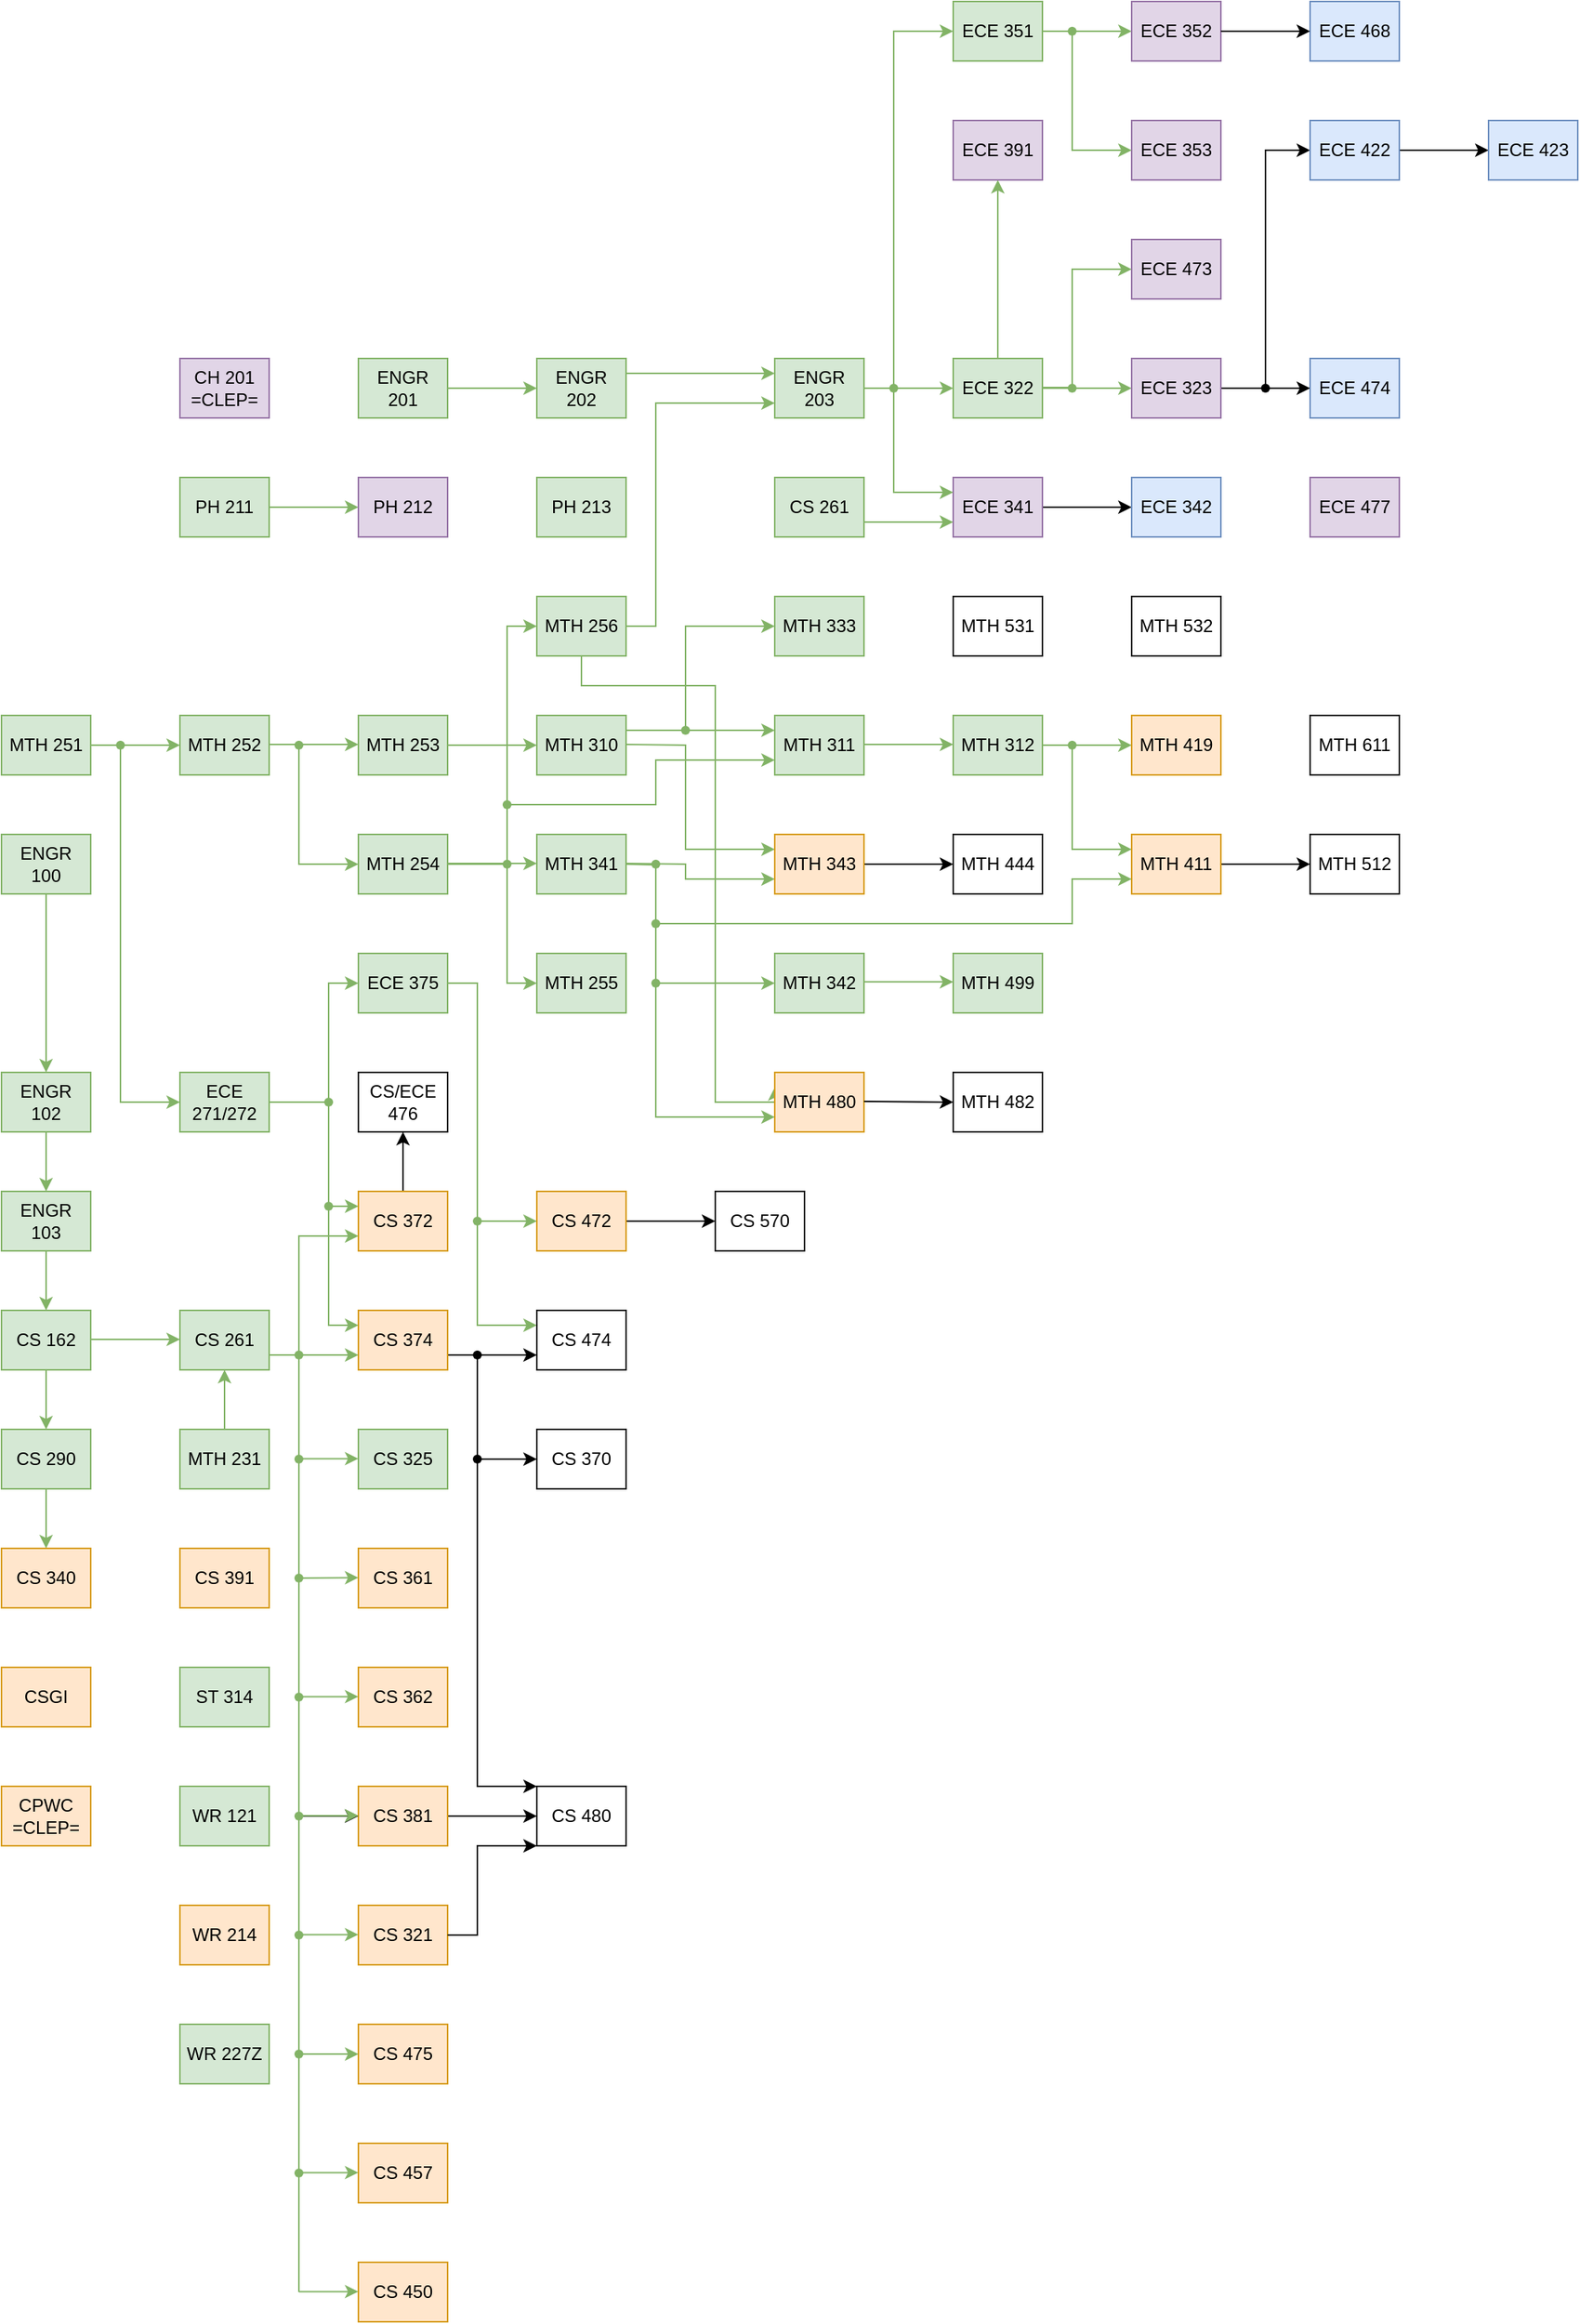 <mxfile version="26.0.14">
  <diagram name="Page-1" id="l0oU_ryDuvMcpJFFtoJs">
    <mxGraphModel dx="1502" dy="1632" grid="1" gridSize="10" guides="1" tooltips="1" connect="1" arrows="1" fold="1" page="1" pageScale="1" pageWidth="850" pageHeight="1100" math="0" shadow="0">
      <root>
        <mxCell id="0" />
        <mxCell id="1" parent="0" />
        <mxCell id="pHll5_dqEuGhhgP8Clkl-1" value="" style="edgeStyle=orthogonalEdgeStyle;rounded=0;orthogonalLoop=1;jettySize=auto;html=1;fillColor=#d5e8d4;strokeColor=#82b366;" parent="1" source="pHll5_dqEuGhhgP8Clkl-2" target="pHll5_dqEuGhhgP8Clkl-41" edge="1">
          <mxGeometry relative="1" as="geometry" />
        </mxCell>
        <mxCell id="pHll5_dqEuGhhgP8Clkl-2" value="CS 162" style="rounded=0;whiteSpace=wrap;html=1;fillColor=#d5e8d4;strokeColor=#82b366;" parent="1" vertex="1">
          <mxGeometry x="120" y="560" width="60" height="40" as="geometry" />
        </mxCell>
        <mxCell id="pHll5_dqEuGhhgP8Clkl-3" value="" style="edgeStyle=orthogonalEdgeStyle;rounded=0;orthogonalLoop=1;jettySize=auto;html=1;entryX=0;entryY=0.5;entryDx=0;entryDy=0;fillColor=#d5e8d4;strokeColor=#82b366;" parent="1" source="pHll5_dqEuGhhgP8Clkl-4" target="pHll5_dqEuGhhgP8Clkl-45" edge="1">
          <mxGeometry relative="1" as="geometry">
            <Array as="points">
              <mxPoint x="340" y="420" />
              <mxPoint x="340" y="340" />
            </Array>
          </mxGeometry>
        </mxCell>
        <mxCell id="pHll5_dqEuGhhgP8Clkl-4" value="ECE 271/272" style="rounded=0;whiteSpace=wrap;html=1;fillColor=#d5e8d4;strokeColor=#82b366;" parent="1" vertex="1">
          <mxGeometry x="240" y="400" width="60" height="40" as="geometry" />
        </mxCell>
        <mxCell id="pHll5_dqEuGhhgP8Clkl-5" value="MTH 253" style="rounded=0;whiteSpace=wrap;html=1;fillColor=#d5e8d4;strokeColor=#82b366;" parent="1" vertex="1">
          <mxGeometry x="360" y="160" width="60" height="40" as="geometry" />
        </mxCell>
        <mxCell id="pHll5_dqEuGhhgP8Clkl-6" value="MTH 252" style="rounded=0;whiteSpace=wrap;html=1;fillColor=#d5e8d4;strokeColor=#82b366;" parent="1" vertex="1">
          <mxGeometry x="240" y="160" width="60" height="40" as="geometry" />
        </mxCell>
        <mxCell id="pHll5_dqEuGhhgP8Clkl-7" value="MTH 251" style="rounded=0;whiteSpace=wrap;html=1;fillColor=#d5e8d4;strokeColor=#82b366;" parent="1" vertex="1">
          <mxGeometry x="120" y="160" width="60" height="40" as="geometry" />
        </mxCell>
        <mxCell id="pHll5_dqEuGhhgP8Clkl-8" value="MTH 254" style="rounded=0;whiteSpace=wrap;html=1;fillColor=#d5e8d4;strokeColor=#82b366;" parent="1" vertex="1">
          <mxGeometry x="360" y="240" width="60" height="40" as="geometry" />
        </mxCell>
        <mxCell id="pHll5_dqEuGhhgP8Clkl-9" value="MTH 255" style="rounded=0;whiteSpace=wrap;html=1;fillColor=#d5e8d4;strokeColor=#82b366;" parent="1" vertex="1">
          <mxGeometry x="480" y="320" width="60" height="40" as="geometry" />
        </mxCell>
        <mxCell id="pHll5_dqEuGhhgP8Clkl-10" value="" style="edgeStyle=orthogonalEdgeStyle;rounded=0;orthogonalLoop=1;jettySize=auto;html=1;fillColor=#d5e8d4;strokeColor=#82b366;" parent="1" source="pHll5_dqEuGhhgP8Clkl-11" target="pHll5_dqEuGhhgP8Clkl-95" edge="1">
          <mxGeometry relative="1" as="geometry" />
        </mxCell>
        <mxCell id="pHll5_dqEuGhhgP8Clkl-11" value="&lt;div&gt;PH 211&lt;/div&gt;" style="rounded=0;whiteSpace=wrap;html=1;fillColor=#d5e8d4;strokeColor=#82b366;" parent="1" vertex="1">
          <mxGeometry x="240" width="60" height="40" as="geometry" />
        </mxCell>
        <mxCell id="pHll5_dqEuGhhgP8Clkl-12" value="&lt;div&gt;MTH 311&lt;/div&gt;" style="rounded=0;whiteSpace=wrap;html=1;fillColor=#d5e8d4;strokeColor=#82b366;" parent="1" vertex="1">
          <mxGeometry x="640" y="160" width="60" height="40" as="geometry" />
        </mxCell>
        <mxCell id="pHll5_dqEuGhhgP8Clkl-13" value="MTH 310" style="rounded=0;whiteSpace=wrap;html=1;fillColor=#d5e8d4;strokeColor=#82b366;" parent="1" vertex="1">
          <mxGeometry x="480" y="160" width="60" height="40" as="geometry" />
        </mxCell>
        <mxCell id="pHll5_dqEuGhhgP8Clkl-14" value="" style="edgeStyle=orthogonalEdgeStyle;rounded=0;orthogonalLoop=1;jettySize=auto;html=1;strokeColor=#82B366;exitX=1;exitY=0.5;exitDx=0;exitDy=0;" parent="1" source="pHll5_dqEuGhhgP8Clkl-16" target="pHll5_dqEuGhhgP8Clkl-74" edge="1">
          <mxGeometry relative="1" as="geometry">
            <Array as="points">
              <mxPoint x="840" y="180" />
              <mxPoint x="840" y="250" />
            </Array>
          </mxGeometry>
        </mxCell>
        <mxCell id="3y0I9gLtBBAWx4bMKy_n-2" style="edgeStyle=orthogonalEdgeStyle;rounded=0;orthogonalLoop=1;jettySize=auto;html=1;entryX=0;entryY=0.5;entryDx=0;entryDy=0;fillColor=#d5e8d4;strokeColor=#82b366;" parent="1" source="3y0I9gLtBBAWx4bMKy_n-3" target="3y0I9gLtBBAWx4bMKy_n-1" edge="1">
          <mxGeometry relative="1" as="geometry">
            <mxPoint x="820" y="180" as="sourcePoint" />
          </mxGeometry>
        </mxCell>
        <mxCell id="pHll5_dqEuGhhgP8Clkl-16" value="&lt;div&gt;MTH 312&lt;/div&gt;" style="rounded=0;whiteSpace=wrap;html=1;fillColor=#D5E8D4;strokeColor=#82B366;" parent="1" vertex="1">
          <mxGeometry x="760" y="160" width="60" height="40" as="geometry" />
        </mxCell>
        <mxCell id="pHll5_dqEuGhhgP8Clkl-17" value="" style="endArrow=classic;html=1;rounded=0;exitX=1;exitY=0.5;exitDx=0;exitDy=0;entryX=0;entryY=0.5;entryDx=0;entryDy=0;fillColor=#d5e8d4;strokeColor=#82b366;" parent="1" source="pHll5_dqEuGhhgP8Clkl-7" target="pHll5_dqEuGhhgP8Clkl-6" edge="1">
          <mxGeometry width="50" height="50" relative="1" as="geometry">
            <mxPoint x="430" y="280" as="sourcePoint" />
            <mxPoint x="480" y="230" as="targetPoint" />
          </mxGeometry>
        </mxCell>
        <mxCell id="pHll5_dqEuGhhgP8Clkl-18" value="" style="endArrow=classic;html=1;rounded=0;exitX=1;exitY=0.5;exitDx=0;exitDy=0;entryX=0;entryY=0.5;entryDx=0;entryDy=0;fillColor=#d5e8d4;strokeColor=#82b366;" parent="1" edge="1">
          <mxGeometry width="50" height="50" relative="1" as="geometry">
            <mxPoint x="300" y="179.55" as="sourcePoint" />
            <mxPoint x="360" y="179.55" as="targetPoint" />
          </mxGeometry>
        </mxCell>
        <mxCell id="pHll5_dqEuGhhgP8Clkl-19" value="" style="endArrow=classic;html=1;rounded=0;entryX=0;entryY=0.5;entryDx=0;entryDy=0;fillColor=#d5e8d4;strokeColor=#82b366;" parent="1" source="pHll5_dqEuGhhgP8Clkl-133" target="pHll5_dqEuGhhgP8Clkl-8" edge="1">
          <mxGeometry width="50" height="50" relative="1" as="geometry">
            <mxPoint x="320" y="180" as="sourcePoint" />
            <mxPoint x="260" y="200" as="targetPoint" />
            <Array as="points">
              <mxPoint x="320" y="260" />
            </Array>
          </mxGeometry>
        </mxCell>
        <mxCell id="pHll5_dqEuGhhgP8Clkl-20" value="" style="endArrow=classic;html=1;rounded=0;exitX=1;exitY=0.5;exitDx=0;exitDy=0;entryX=0;entryY=0.5;entryDx=0;entryDy=0;fillColor=#d5e8d4;strokeColor=#82b366;" parent="1" target="pHll5_dqEuGhhgP8Clkl-9" edge="1">
          <mxGeometry width="50" height="50" relative="1" as="geometry">
            <mxPoint x="420" y="259.55" as="sourcePoint" />
            <mxPoint x="480" y="259.55" as="targetPoint" />
            <Array as="points">
              <mxPoint x="460" y="260" />
              <mxPoint x="460" y="340" />
            </Array>
          </mxGeometry>
        </mxCell>
        <mxCell id="pHll5_dqEuGhhgP8Clkl-21" value="" style="endArrow=classic;html=1;rounded=0;exitX=1;exitY=0.5;exitDx=0;exitDy=0;entryX=0;entryY=0.5;entryDx=0;entryDy=0;fillColor=#d5e8d4;strokeColor=#82b366;" parent="1" source="pHll5_dqEuGhhgP8Clkl-5" target="pHll5_dqEuGhhgP8Clkl-13" edge="1">
          <mxGeometry width="50" height="50" relative="1" as="geometry">
            <mxPoint x="390" y="159.09" as="sourcePoint" />
            <mxPoint x="450" y="159.09" as="targetPoint" />
          </mxGeometry>
        </mxCell>
        <mxCell id="pHll5_dqEuGhhgP8Clkl-22" value="" style="endArrow=classic;html=1;rounded=0;exitDx=0;exitDy=0;entryX=0;entryY=0.25;entryDx=0;entryDy=0;fillColor=#d5e8d4;strokeColor=#82b366;" parent="1" source="pHll5_dqEuGhhgP8Clkl-139" target="pHll5_dqEuGhhgP8Clkl-12" edge="1">
          <mxGeometry width="50" height="50" relative="1" as="geometry">
            <mxPoint x="540" y="169.55" as="sourcePoint" />
            <mxPoint x="600" y="169.55" as="targetPoint" />
          </mxGeometry>
        </mxCell>
        <mxCell id="pHll5_dqEuGhhgP8Clkl-23" value="" style="endArrow=classic;html=1;rounded=0;exitX=1;exitY=0.5;exitDx=0;exitDy=0;entryX=0;entryY=0.75;entryDx=0;entryDy=0;fillColor=#d5e8d4;strokeColor=#82b366;" parent="1" source="pHll5_dqEuGhhgP8Clkl-8" target="pHll5_dqEuGhhgP8Clkl-12" edge="1">
          <mxGeometry width="50" height="50" relative="1" as="geometry">
            <mxPoint x="430" y="259.09" as="sourcePoint" />
            <mxPoint x="490" y="259.09" as="targetPoint" />
            <Array as="points">
              <mxPoint x="460" y="260" />
              <mxPoint x="460" y="220" />
              <mxPoint x="560" y="220" />
              <mxPoint x="560" y="190" />
            </Array>
          </mxGeometry>
        </mxCell>
        <mxCell id="pHll5_dqEuGhhgP8Clkl-24" value="" style="endArrow=classic;html=1;rounded=0;exitX=1;exitY=0.5;exitDx=0;exitDy=0;entryX=0;entryY=0.5;entryDx=0;entryDy=0;fillColor=#d5e8d4;strokeColor=#82b366;" parent="1" edge="1">
          <mxGeometry width="50" height="50" relative="1" as="geometry">
            <mxPoint x="700" y="179.55" as="sourcePoint" />
            <mxPoint x="760" y="179.55" as="targetPoint" />
          </mxGeometry>
        </mxCell>
        <mxCell id="pHll5_dqEuGhhgP8Clkl-25" value="MTH 341" style="rounded=0;whiteSpace=wrap;html=1;fillColor=#d5e8d4;strokeColor=#82b366;" parent="1" vertex="1">
          <mxGeometry x="480" y="240" width="60" height="40" as="geometry" />
        </mxCell>
        <mxCell id="pHll5_dqEuGhhgP8Clkl-26" value="MTH 342" style="rounded=0;whiteSpace=wrap;html=1;fillColor=#d5e8d4;strokeColor=#82b366;" parent="1" vertex="1">
          <mxGeometry x="640" y="320" width="60" height="40" as="geometry" />
        </mxCell>
        <mxCell id="pHll5_dqEuGhhgP8Clkl-28" value="" style="endArrow=classic;html=1;rounded=0;exitX=1;exitY=0.5;exitDx=0;exitDy=0;entryX=0;entryY=0.5;entryDx=0;entryDy=0;fillColor=#d5e8d4;strokeColor=#82b366;" parent="1" edge="1">
          <mxGeometry width="50" height="50" relative="1" as="geometry">
            <mxPoint x="420" y="259.55" as="sourcePoint" />
            <mxPoint x="480" y="259.55" as="targetPoint" />
          </mxGeometry>
        </mxCell>
        <mxCell id="pHll5_dqEuGhhgP8Clkl-29" value="" style="endArrow=classic;html=1;rounded=0;exitX=1;exitY=0.5;exitDx=0;exitDy=0;entryX=0;entryY=0.75;entryDx=0;entryDy=0;fillColor=#d5e8d4;strokeColor=#82b366;" parent="1" edge="1">
          <mxGeometry width="50" height="50" relative="1" as="geometry">
            <mxPoint x="540" y="259.55" as="sourcePoint" />
            <mxPoint x="640.0" y="270" as="targetPoint" />
            <Array as="points">
              <mxPoint x="580" y="260" />
              <mxPoint x="580" y="270" />
            </Array>
          </mxGeometry>
        </mxCell>
        <mxCell id="pHll5_dqEuGhhgP8Clkl-30" value="" style="endArrow=classic;html=1;rounded=0;exitDx=0;exitDy=0;entryX=0;entryY=0.5;entryDx=0;entryDy=0;fillColor=#d5e8d4;strokeColor=#82b366;" parent="1" source="pHll5_dqEuGhhgP8Clkl-138" target="pHll5_dqEuGhhgP8Clkl-26" edge="1">
          <mxGeometry width="50" height="50" relative="1" as="geometry">
            <mxPoint x="540" y="259.55" as="sourcePoint" />
            <mxPoint x="600" y="259.55" as="targetPoint" />
            <Array as="points">
              <mxPoint x="560" y="260" />
              <mxPoint x="560" y="340" />
            </Array>
          </mxGeometry>
        </mxCell>
        <mxCell id="pHll5_dqEuGhhgP8Clkl-31" value="" style="endArrow=classic;html=1;rounded=0;exitX=1;exitY=0.5;exitDx=0;exitDy=0;entryX=0;entryY=0.25;entryDx=0;entryDy=0;fillColor=#d5e8d4;strokeColor=#82b366;" parent="1" edge="1">
          <mxGeometry width="50" height="50" relative="1" as="geometry">
            <mxPoint x="540" y="179.55" as="sourcePoint" />
            <mxPoint x="640.0" y="250" as="targetPoint" />
            <Array as="points">
              <mxPoint x="580" y="180" />
              <mxPoint x="580" y="250" />
            </Array>
          </mxGeometry>
        </mxCell>
        <mxCell id="pHll5_dqEuGhhgP8Clkl-32" value="" style="endArrow=classic;html=1;rounded=0;exitX=1;exitY=0.25;exitDx=0;exitDy=0;entryX=0;entryY=0.5;entryDx=0;entryDy=0;fillColor=#d5e8d4;strokeColor=#82b366;" parent="1" source="pHll5_dqEuGhhgP8Clkl-13" target="pHll5_dqEuGhhgP8Clkl-33" edge="1">
          <mxGeometry width="50" height="50" relative="1" as="geometry">
            <mxPoint x="540" y="99.55" as="sourcePoint" />
            <mxPoint x="600" y="99.55" as="targetPoint" />
            <Array as="points">
              <mxPoint x="580" y="170" />
              <mxPoint x="580" y="100" />
            </Array>
          </mxGeometry>
        </mxCell>
        <mxCell id="pHll5_dqEuGhhgP8Clkl-33" value="MTH 333" style="rounded=0;whiteSpace=wrap;html=1;fillColor=#d5e8d4;strokeColor=#82b366;" parent="1" vertex="1">
          <mxGeometry x="640" y="80" width="60" height="40" as="geometry" />
        </mxCell>
        <mxCell id="pHll5_dqEuGhhgP8Clkl-34" value="ENGR 100" style="rounded=0;whiteSpace=wrap;html=1;fillColor=#d5e8d4;strokeColor=#82b366;" parent="1" vertex="1">
          <mxGeometry x="120" y="240" width="60" height="40" as="geometry" />
        </mxCell>
        <mxCell id="pHll5_dqEuGhhgP8Clkl-35" value="ENGR 102" style="rounded=0;whiteSpace=wrap;html=1;fillColor=#d5e8d4;strokeColor=#82b366;" parent="1" vertex="1">
          <mxGeometry x="120" y="400" width="60" height="40" as="geometry" />
        </mxCell>
        <mxCell id="pHll5_dqEuGhhgP8Clkl-36" value="ENGR 103" style="rounded=0;whiteSpace=wrap;html=1;fillColor=#D5E8D4;strokeColor=#82B366;" parent="1" vertex="1">
          <mxGeometry x="120" y="480" width="60" height="40" as="geometry" />
        </mxCell>
        <mxCell id="pHll5_dqEuGhhgP8Clkl-37" value="" style="endArrow=classic;html=1;rounded=0;exitX=0.5;exitY=1;exitDx=0;exitDy=0;entryX=0.5;entryY=0;entryDx=0;entryDy=0;fillColor=#d5e8d4;strokeColor=#82b366;" parent="1" source="pHll5_dqEuGhhgP8Clkl-34" target="pHll5_dqEuGhhgP8Clkl-35" edge="1">
          <mxGeometry width="50" height="50" relative="1" as="geometry">
            <mxPoint x="240" y="330" as="sourcePoint" />
            <mxPoint x="290" y="280" as="targetPoint" />
          </mxGeometry>
        </mxCell>
        <mxCell id="pHll5_dqEuGhhgP8Clkl-38" value="" style="endArrow=classic;html=1;rounded=0;exitX=0.5;exitY=1;exitDx=0;exitDy=0;entryX=0.5;entryY=0;entryDx=0;entryDy=0;fillColor=#d5e8d4;strokeColor=#82b366;" parent="1" source="pHll5_dqEuGhhgP8Clkl-35" target="pHll5_dqEuGhhgP8Clkl-36" edge="1">
          <mxGeometry width="50" height="50" relative="1" as="geometry">
            <mxPoint x="180" y="410" as="sourcePoint" />
            <mxPoint x="180" y="450" as="targetPoint" />
          </mxGeometry>
        </mxCell>
        <mxCell id="pHll5_dqEuGhhgP8Clkl-39" value="" style="endArrow=classic;html=1;rounded=0;exitX=0.5;exitY=1;exitDx=0;exitDy=0;entryX=0.5;entryY=0;entryDx=0;entryDy=0;fillColor=#d5e8d4;strokeColor=#82b366;" parent="1" source="pHll5_dqEuGhhgP8Clkl-36" target="pHll5_dqEuGhhgP8Clkl-2" edge="1">
          <mxGeometry width="50" height="50" relative="1" as="geometry">
            <mxPoint x="180" y="500" as="sourcePoint" />
            <mxPoint x="180" y="540" as="targetPoint" />
          </mxGeometry>
        </mxCell>
        <mxCell id="pHll5_dqEuGhhgP8Clkl-40" value="" style="edgeStyle=orthogonalEdgeStyle;rounded=0;orthogonalLoop=1;jettySize=auto;html=1;fillColor=#d5e8d4;strokeColor=#82b366;" parent="1" source="pHll5_dqEuGhhgP8Clkl-41" target="pHll5_dqEuGhhgP8Clkl-47" edge="1">
          <mxGeometry relative="1" as="geometry" />
        </mxCell>
        <mxCell id="pHll5_dqEuGhhgP8Clkl-41" value="CS 290" style="rounded=0;whiteSpace=wrap;html=1;fillColor=#d5e8d4;strokeColor=#82b366;" parent="1" vertex="1">
          <mxGeometry x="120" y="640" width="60" height="40" as="geometry" />
        </mxCell>
        <mxCell id="pHll5_dqEuGhhgP8Clkl-42" value="CS 261" style="rounded=0;whiteSpace=wrap;html=1;fillColor=#d5e8d4;strokeColor=#82b366;" parent="1" vertex="1">
          <mxGeometry x="240" y="560" width="60" height="40" as="geometry" />
        </mxCell>
        <mxCell id="pHll5_dqEuGhhgP8Clkl-43" value="" style="endArrow=classic;html=1;rounded=0;exitX=0.5;exitY=1;exitDx=0;exitDy=0;entryX=0;entryY=0.5;entryDx=0;entryDy=0;fillColor=#d5e8d4;strokeColor=#82b366;" parent="1" edge="1">
          <mxGeometry width="50" height="50" relative="1" as="geometry">
            <mxPoint x="180" y="579.55" as="sourcePoint" />
            <mxPoint x="240" y="579.55" as="targetPoint" />
          </mxGeometry>
        </mxCell>
        <mxCell id="pHll5_dqEuGhhgP8Clkl-44" value="" style="endArrow=classic;html=1;rounded=0;exitDx=0;exitDy=0;entryX=0;entryY=0.5;entryDx=0;entryDy=0;fillColor=#d5e8d4;strokeColor=#82b366;" parent="1" source="pHll5_dqEuGhhgP8Clkl-140" target="pHll5_dqEuGhhgP8Clkl-4" edge="1">
          <mxGeometry width="50" height="50" relative="1" as="geometry">
            <mxPoint x="180" y="179.55" as="sourcePoint" />
            <mxPoint x="240" y="179.55" as="targetPoint" />
            <Array as="points">
              <mxPoint x="200" y="180" />
              <mxPoint x="200" y="420" />
            </Array>
          </mxGeometry>
        </mxCell>
        <mxCell id="pHll5_dqEuGhhgP8Clkl-45" value="ECE 375" style="rounded=0;whiteSpace=wrap;html=1;fillColor=#D5E8D4;strokeColor=#82B366;" parent="1" vertex="1">
          <mxGeometry x="360" y="320" width="60" height="40" as="geometry" />
        </mxCell>
        <mxCell id="pHll5_dqEuGhhgP8Clkl-46" value="MTH 231" style="rounded=0;whiteSpace=wrap;html=1;fillColor=#d5e8d4;strokeColor=#82b366;" parent="1" vertex="1">
          <mxGeometry x="240" y="640" width="60" height="40" as="geometry" />
        </mxCell>
        <mxCell id="pHll5_dqEuGhhgP8Clkl-47" value="&lt;div&gt;CS 340&lt;/div&gt;" style="rounded=0;whiteSpace=wrap;html=1;fillColor=#ffe6cc;strokeColor=#d79b00;" parent="1" vertex="1">
          <mxGeometry x="120" y="720" width="60" height="40" as="geometry" />
        </mxCell>
        <mxCell id="pHll5_dqEuGhhgP8Clkl-48" value="&lt;div&gt;CS 325&lt;/div&gt;" style="rounded=0;whiteSpace=wrap;html=1;fillColor=#D5E8D4;strokeColor=#82B366;" parent="1" vertex="1">
          <mxGeometry x="360" y="640" width="60" height="40" as="geometry" />
        </mxCell>
        <mxCell id="pHll5_dqEuGhhgP8Clkl-49" value="" style="edgeStyle=orthogonalEdgeStyle;rounded=0;orthogonalLoop=1;jettySize=auto;html=1;" parent="1" source="pHll5_dqEuGhhgP8Clkl-50" target="pHll5_dqEuGhhgP8Clkl-55" edge="1">
          <mxGeometry relative="1" as="geometry">
            <Array as="points">
              <mxPoint x="470" y="590" />
              <mxPoint x="470" y="590" />
            </Array>
          </mxGeometry>
        </mxCell>
        <mxCell id="pHll5_dqEuGhhgP8Clkl-50" value="&lt;div&gt;CS 374&lt;/div&gt;" style="rounded=0;whiteSpace=wrap;html=1;fillColor=#ffe6cc;strokeColor=#d79b00;" parent="1" vertex="1">
          <mxGeometry x="360" y="560" width="60" height="40" as="geometry" />
        </mxCell>
        <mxCell id="pHll5_dqEuGhhgP8Clkl-51" value="" style="endArrow=classic;html=1;rounded=0;exitDx=0;exitDy=0;entryX=0;entryY=0.25;entryDx=0;entryDy=0;fillColor=#d5e8d4;strokeColor=#82b366;" parent="1" source="pHll5_dqEuGhhgP8Clkl-167" target="pHll5_dqEuGhhgP8Clkl-50" edge="1">
          <mxGeometry width="50" height="50" relative="1" as="geometry">
            <mxPoint x="300" y="420" as="sourcePoint" />
            <mxPoint x="360" y="500.45" as="targetPoint" />
            <Array as="points">
              <mxPoint x="340" y="420" />
              <mxPoint x="340" y="570" />
            </Array>
          </mxGeometry>
        </mxCell>
        <mxCell id="pHll5_dqEuGhhgP8Clkl-52" value="" style="endArrow=classic;html=1;rounded=0;entryX=0;entryY=0.75;entryDx=0;entryDy=0;fillColor=#d5e8d4;strokeColor=#82b366;" parent="1" target="pHll5_dqEuGhhgP8Clkl-50" edge="1">
          <mxGeometry width="50" height="50" relative="1" as="geometry">
            <mxPoint x="300" y="590" as="sourcePoint" />
            <mxPoint x="580" y="490" as="targetPoint" />
            <Array as="points">
              <mxPoint x="340" y="590" />
            </Array>
          </mxGeometry>
        </mxCell>
        <mxCell id="pHll5_dqEuGhhgP8Clkl-53" value="&lt;div&gt;CS 361&lt;/div&gt;" style="rounded=0;whiteSpace=wrap;html=1;fillColor=#ffe6cc;strokeColor=#d79b00;" parent="1" vertex="1">
          <mxGeometry x="360" y="720" width="60" height="40" as="geometry" />
        </mxCell>
        <mxCell id="pHll5_dqEuGhhgP8Clkl-54" value="&lt;div&gt;CS 362&lt;/div&gt;" style="rounded=0;whiteSpace=wrap;html=1;fillColor=#ffe6cc;strokeColor=#d79b00;" parent="1" vertex="1">
          <mxGeometry x="360" y="800" width="60" height="40" as="geometry" />
        </mxCell>
        <mxCell id="pHll5_dqEuGhhgP8Clkl-55" value="CS 474" style="whiteSpace=wrap;html=1;rounded=0;" parent="1" vertex="1">
          <mxGeometry x="480" y="560" width="60" height="40" as="geometry" />
        </mxCell>
        <mxCell id="pHll5_dqEuGhhgP8Clkl-56" value="" style="edgeStyle=orthogonalEdgeStyle;rounded=0;orthogonalLoop=1;jettySize=auto;html=1;entryX=0;entryY=0.25;entryDx=0;entryDy=0;exitDx=0;exitDy=0;strokeColor=#82B366;" parent="1" source="pHll5_dqEuGhhgP8Clkl-141" target="pHll5_dqEuGhhgP8Clkl-55" edge="1">
          <mxGeometry relative="1" as="geometry">
            <mxPoint x="440" y="430" as="sourcePoint" />
            <mxPoint x="490" y="590" as="targetPoint" />
            <Array as="points">
              <mxPoint x="440" y="340" />
              <mxPoint x="440" y="570" />
            </Array>
          </mxGeometry>
        </mxCell>
        <mxCell id="pHll5_dqEuGhhgP8Clkl-57" value="" style="endArrow=classic;html=1;rounded=0;exitX=0.5;exitY=0;exitDx=0;exitDy=0;entryX=0.5;entryY=1;entryDx=0;entryDy=0;fillColor=#d5e8d4;strokeColor=#82b366;" parent="1" source="pHll5_dqEuGhhgP8Clkl-46" target="pHll5_dqEuGhhgP8Clkl-42" edge="1">
          <mxGeometry width="50" height="50" relative="1" as="geometry">
            <mxPoint x="420" y="630" as="sourcePoint" />
            <mxPoint x="470" y="580" as="targetPoint" />
          </mxGeometry>
        </mxCell>
        <mxCell id="pHll5_dqEuGhhgP8Clkl-58" value="" style="edgeStyle=orthogonalEdgeStyle;rounded=0;orthogonalLoop=1;jettySize=auto;html=1;" parent="1" source="pHll5_dqEuGhhgP8Clkl-59" target="pHll5_dqEuGhhgP8Clkl-127" edge="1">
          <mxGeometry relative="1" as="geometry" />
        </mxCell>
        <mxCell id="pHll5_dqEuGhhgP8Clkl-59" value="&lt;div&gt;CS 372&lt;/div&gt;" style="rounded=0;whiteSpace=wrap;html=1;fillColor=#ffe6cc;strokeColor=#d79b00;" parent="1" vertex="1">
          <mxGeometry x="360" y="480" width="60" height="40" as="geometry" />
        </mxCell>
        <mxCell id="pHll5_dqEuGhhgP8Clkl-60" value="" style="endArrow=classic;html=1;rounded=0;entryX=0;entryY=0.75;entryDx=0;entryDy=0;fillColor=#d5e8d4;strokeColor=#82b366;" parent="1" target="pHll5_dqEuGhhgP8Clkl-59" edge="1">
          <mxGeometry width="50" height="50" relative="1" as="geometry">
            <mxPoint x="320" y="590" as="sourcePoint" />
            <mxPoint x="360" y="590" as="targetPoint" />
            <Array as="points">
              <mxPoint x="320" y="510" />
            </Array>
          </mxGeometry>
        </mxCell>
        <mxCell id="pHll5_dqEuGhhgP8Clkl-61" value="" style="edgeStyle=orthogonalEdgeStyle;rounded=0;orthogonalLoop=1;jettySize=auto;html=1;" parent="1" source="pHll5_dqEuGhhgP8Clkl-62" target="pHll5_dqEuGhhgP8Clkl-71" edge="1">
          <mxGeometry relative="1" as="geometry" />
        </mxCell>
        <mxCell id="pHll5_dqEuGhhgP8Clkl-62" value="&lt;div&gt;CS 381&lt;/div&gt;" style="rounded=0;whiteSpace=wrap;html=1;fillColor=#ffe6cc;strokeColor=#d79b00;" parent="1" vertex="1">
          <mxGeometry x="360" y="880" width="60" height="40" as="geometry" />
        </mxCell>
        <mxCell id="pHll5_dqEuGhhgP8Clkl-63" value="&lt;div&gt;CS 391&lt;/div&gt;" style="rounded=0;whiteSpace=wrap;html=1;fillColor=#ffe6cc;strokeColor=#d79b00;" parent="1" vertex="1">
          <mxGeometry x="240" y="720" width="60" height="40" as="geometry" />
        </mxCell>
        <mxCell id="pHll5_dqEuGhhgP8Clkl-64" value="&lt;div&gt;ST 314&lt;br&gt;&lt;/div&gt;" style="rounded=0;whiteSpace=wrap;html=1;fillColor=#d5e8d4;strokeColor=#82b366;" parent="1" vertex="1">
          <mxGeometry x="240" y="800" width="60" height="40" as="geometry" />
        </mxCell>
        <mxCell id="pHll5_dqEuGhhgP8Clkl-65" value="WR 121" style="rounded=0;whiteSpace=wrap;html=1;fillColor=#d5e8d4;strokeColor=#82b366;" parent="1" vertex="1">
          <mxGeometry x="240" y="880" width="60" height="40" as="geometry" />
        </mxCell>
        <mxCell id="pHll5_dqEuGhhgP8Clkl-66" value="&lt;div&gt;CS 321&lt;/div&gt;" style="rounded=0;whiteSpace=wrap;html=1;fillColor=#ffe6cc;strokeColor=#d79b00;" parent="1" vertex="1">
          <mxGeometry x="360" y="960" width="60" height="40" as="geometry" />
        </mxCell>
        <mxCell id="pHll5_dqEuGhhgP8Clkl-67" value="CS 370" style="whiteSpace=wrap;html=1;rounded=0;" parent="1" vertex="1">
          <mxGeometry x="480" y="640" width="60" height="40" as="geometry" />
        </mxCell>
        <mxCell id="daSiZoFIKa-qaUZPSzsP-2" value="" style="edgeStyle=orthogonalEdgeStyle;rounded=0;orthogonalLoop=1;jettySize=auto;html=1;" parent="1" source="pHll5_dqEuGhhgP8Clkl-69" target="daSiZoFIKa-qaUZPSzsP-1" edge="1">
          <mxGeometry relative="1" as="geometry" />
        </mxCell>
        <mxCell id="pHll5_dqEuGhhgP8Clkl-69" value="CS 472" style="whiteSpace=wrap;html=1;rounded=0;fillColor=#FFE6CC;strokeColor=#D79B00;" parent="1" vertex="1">
          <mxGeometry x="480" y="480" width="60" height="40" as="geometry" />
        </mxCell>
        <mxCell id="pHll5_dqEuGhhgP8Clkl-70" value="" style="edgeStyle=orthogonalEdgeStyle;rounded=0;orthogonalLoop=1;jettySize=auto;html=1;entryX=0;entryY=0.5;entryDx=0;entryDy=0;exitX=1;exitY=0.5;exitDx=0;exitDy=0;fillColor=#FFE6CC;strokeColor=#82B366;" parent="1" source="pHll5_dqEuGhhgP8Clkl-45" target="pHll5_dqEuGhhgP8Clkl-69" edge="1">
          <mxGeometry relative="1" as="geometry">
            <mxPoint x="420" y="420" as="sourcePoint" />
            <mxPoint x="480" y="570" as="targetPoint" />
            <Array as="points">
              <mxPoint x="440" y="340" />
              <mxPoint x="440" y="500" />
            </Array>
          </mxGeometry>
        </mxCell>
        <mxCell id="pHll5_dqEuGhhgP8Clkl-71" value="&lt;div&gt;CS 480&lt;/div&gt;" style="rounded=0;whiteSpace=wrap;html=1;" parent="1" vertex="1">
          <mxGeometry x="480" y="880" width="60" height="40" as="geometry" />
        </mxCell>
        <mxCell id="pHll5_dqEuGhhgP8Clkl-72" value="" style="edgeStyle=orthogonalEdgeStyle;rounded=0;orthogonalLoop=1;jettySize=auto;html=1;exitX=1;exitY=0.5;exitDx=0;exitDy=0;entryX=0;entryY=1;entryDx=0;entryDy=0;" parent="1" source="pHll5_dqEuGhhgP8Clkl-66" target="pHll5_dqEuGhhgP8Clkl-71" edge="1">
          <mxGeometry relative="1" as="geometry">
            <mxPoint x="430" y="910" as="sourcePoint" />
            <mxPoint x="490" y="910" as="targetPoint" />
            <Array as="points">
              <mxPoint x="440" y="980" />
              <mxPoint x="440" y="920" />
            </Array>
          </mxGeometry>
        </mxCell>
        <mxCell id="pHll5_dqEuGhhgP8Clkl-73" value="" style="edgeStyle=orthogonalEdgeStyle;rounded=0;orthogonalLoop=1;jettySize=auto;html=1;entryX=0;entryY=0;entryDx=0;entryDy=0;" parent="1" source="pHll5_dqEuGhhgP8Clkl-161" target="pHll5_dqEuGhhgP8Clkl-71" edge="1">
          <mxGeometry relative="1" as="geometry">
            <mxPoint x="420" y="589.091" as="sourcePoint" />
            <mxPoint x="490" y="910" as="targetPoint" />
            <Array as="points">
              <mxPoint x="440" y="589" />
              <mxPoint x="440" y="880" />
            </Array>
          </mxGeometry>
        </mxCell>
        <mxCell id="3y0I9gLtBBAWx4bMKy_n-6" value="" style="edgeStyle=orthogonalEdgeStyle;rounded=0;orthogonalLoop=1;jettySize=auto;html=1;" parent="1" source="pHll5_dqEuGhhgP8Clkl-74" target="3y0I9gLtBBAWx4bMKy_n-5" edge="1">
          <mxGeometry relative="1" as="geometry" />
        </mxCell>
        <mxCell id="pHll5_dqEuGhhgP8Clkl-74" value="&lt;div&gt;MTH 411&lt;br&gt;&lt;/div&gt;" style="rounded=0;whiteSpace=wrap;html=1;fillColor=#FFE6CC;strokeColor=#D79B00;" parent="1" vertex="1">
          <mxGeometry x="880" y="240" width="60" height="40" as="geometry" />
        </mxCell>
        <mxCell id="pHll5_dqEuGhhgP8Clkl-75" value="" style="endArrow=classic;html=1;rounded=0;exitX=1;exitY=0.5;exitDx=0;exitDy=0;entryX=0;entryY=0.75;entryDx=0;entryDy=0;fillColor=#d5e8d4;strokeColor=#82b366;" parent="1" target="pHll5_dqEuGhhgP8Clkl-74" edge="1">
          <mxGeometry width="50" height="50" relative="1" as="geometry">
            <mxPoint x="540" y="260" as="sourcePoint" />
            <mxPoint x="600" y="340.45" as="targetPoint" />
            <Array as="points">
              <mxPoint x="560" y="260.45" />
              <mxPoint x="560" y="300" />
              <mxPoint x="840" y="300" />
              <mxPoint x="840" y="270" />
            </Array>
          </mxGeometry>
        </mxCell>
        <mxCell id="pHll5_dqEuGhhgP8Clkl-77" value="" style="edgeStyle=orthogonalEdgeStyle;rounded=0;orthogonalLoop=1;jettySize=auto;html=1;entryX=0;entryY=0.25;entryDx=0;entryDy=0;fillColor=#d5e8d4;strokeColor=#82b366;" parent="1" source="pHll5_dqEuGhhgP8Clkl-79" target="pHll5_dqEuGhhgP8Clkl-85" edge="1">
          <mxGeometry relative="1" as="geometry">
            <Array as="points">
              <mxPoint x="510" y="140" />
              <mxPoint x="600" y="140" />
              <mxPoint x="600" y="420" />
              <mxPoint x="640" y="420" />
            </Array>
          </mxGeometry>
        </mxCell>
        <mxCell id="pHll5_dqEuGhhgP8Clkl-79" value="MTH 256" style="rounded=0;whiteSpace=wrap;html=1;fillColor=#d5e8d4;strokeColor=#82b366;" parent="1" vertex="1">
          <mxGeometry x="480" y="80" width="60" height="40" as="geometry" />
        </mxCell>
        <mxCell id="pHll5_dqEuGhhgP8Clkl-80" value="" style="endArrow=classic;html=1;rounded=0;exitDx=0;exitDy=0;entryX=0;entryY=0.5;entryDx=0;entryDy=0;fillColor=#d5e8d4;strokeColor=#82b366;" parent="1" source="pHll5_dqEuGhhgP8Clkl-135" edge="1">
          <mxGeometry width="50" height="50" relative="1" as="geometry">
            <mxPoint x="420" y="100" as="sourcePoint" />
            <mxPoint x="480" y="100" as="targetPoint" />
            <Array as="points">
              <mxPoint x="460" y="100" />
            </Array>
          </mxGeometry>
        </mxCell>
        <mxCell id="pHll5_dqEuGhhgP8Clkl-85" value="MTH 480" style="rounded=0;whiteSpace=wrap;html=1;fillColor=#ffe6cc;strokeColor=#d79b00;" parent="1" vertex="1">
          <mxGeometry x="640" y="400" width="60" height="40" as="geometry" />
        </mxCell>
        <mxCell id="pHll5_dqEuGhhgP8Clkl-86" value="" style="endArrow=classic;html=1;rounded=0;exitDx=0;exitDy=0;entryX=0;entryY=0.75;entryDx=0;entryDy=0;fillColor=#d5e8d4;strokeColor=#82b366;" parent="1" source="pHll5_dqEuGhhgP8Clkl-137" target="pHll5_dqEuGhhgP8Clkl-85" edge="1">
          <mxGeometry width="50" height="50" relative="1" as="geometry">
            <mxPoint x="540" y="260" as="sourcePoint" />
            <mxPoint x="640" y="340.45" as="targetPoint" />
            <Array as="points">
              <mxPoint x="560" y="260.45" />
              <mxPoint x="560" y="430" />
            </Array>
          </mxGeometry>
        </mxCell>
        <mxCell id="pHll5_dqEuGhhgP8Clkl-87" value="" style="edgeStyle=orthogonalEdgeStyle;rounded=0;orthogonalLoop=1;jettySize=auto;html=1;fillColor=#d5e8d4;strokeColor=#82b366;" parent="1" source="pHll5_dqEuGhhgP8Clkl-88" target="pHll5_dqEuGhhgP8Clkl-90" edge="1">
          <mxGeometry relative="1" as="geometry" />
        </mxCell>
        <mxCell id="pHll5_dqEuGhhgP8Clkl-88" value="ENGR 201" style="rounded=0;whiteSpace=wrap;html=1;fillColor=#d5e8d4;strokeColor=#82b366;" parent="1" vertex="1">
          <mxGeometry x="360" y="-80" width="60" height="40" as="geometry" />
        </mxCell>
        <mxCell id="pHll5_dqEuGhhgP8Clkl-89" value="" style="edgeStyle=orthogonalEdgeStyle;rounded=0;orthogonalLoop=1;jettySize=auto;html=1;fillColor=#d5e8d4;strokeColor=#82b366;" parent="1" source="pHll5_dqEuGhhgP8Clkl-90" target="pHll5_dqEuGhhgP8Clkl-92" edge="1">
          <mxGeometry relative="1" as="geometry">
            <Array as="points">
              <mxPoint x="560" y="-70" />
              <mxPoint x="560" y="-70" />
            </Array>
          </mxGeometry>
        </mxCell>
        <mxCell id="pHll5_dqEuGhhgP8Clkl-90" value="ENGR 202" style="rounded=0;whiteSpace=wrap;html=1;fillColor=#d5e8d4;strokeColor=#82b366;" parent="1" vertex="1">
          <mxGeometry x="480" y="-80" width="60" height="40" as="geometry" />
        </mxCell>
        <mxCell id="pHll5_dqEuGhhgP8Clkl-91" value="" style="edgeStyle=orthogonalEdgeStyle;rounded=0;orthogonalLoop=1;jettySize=auto;html=1;fillColor=#d5e8d4;strokeColor=#82b366;" parent="1" source="pHll5_dqEuGhhgP8Clkl-92" target="pHll5_dqEuGhhgP8Clkl-99" edge="1">
          <mxGeometry relative="1" as="geometry" />
        </mxCell>
        <mxCell id="pHll5_dqEuGhhgP8Clkl-92" value="ENGR 203" style="rounded=0;whiteSpace=wrap;html=1;fillColor=#d5e8d4;strokeColor=#82b366;" parent="1" vertex="1">
          <mxGeometry x="640" y="-80" width="60" height="40" as="geometry" />
        </mxCell>
        <mxCell id="pHll5_dqEuGhhgP8Clkl-93" value="" style="endArrow=classic;html=1;rounded=0;exitX=1;exitY=0.5;exitDx=0;exitDy=0;entryX=0;entryY=0.75;entryDx=0;entryDy=0;fillColor=#d5e8d4;strokeColor=#82b366;" parent="1" source="pHll5_dqEuGhhgP8Clkl-79" target="pHll5_dqEuGhhgP8Clkl-92" edge="1">
          <mxGeometry width="50" height="50" relative="1" as="geometry">
            <mxPoint x="370" y="140" as="sourcePoint" />
            <mxPoint x="420" y="90" as="targetPoint" />
            <Array as="points">
              <mxPoint x="560" y="100" />
              <mxPoint x="560" y="-50" />
              <mxPoint x="600" y="-50" />
            </Array>
          </mxGeometry>
        </mxCell>
        <mxCell id="pHll5_dqEuGhhgP8Clkl-94" value="&lt;div&gt;CH 201&lt;/div&gt;=CLEP=" style="rounded=0;whiteSpace=wrap;html=1;fillColor=#e1d5e7;strokeColor=#9673a6;" parent="1" vertex="1">
          <mxGeometry x="240" y="-80" width="60" height="40" as="geometry" />
        </mxCell>
        <mxCell id="pHll5_dqEuGhhgP8Clkl-95" value="PH 212" style="rounded=0;whiteSpace=wrap;html=1;fillColor=#e1d5e7;strokeColor=#9673a6;" parent="1" vertex="1">
          <mxGeometry x="360" width="60" height="40" as="geometry" />
        </mxCell>
        <mxCell id="pHll5_dqEuGhhgP8Clkl-96" value="PH 213" style="rounded=0;whiteSpace=wrap;html=1;fillColor=#d5e8d4;strokeColor=#82b366;" parent="1" vertex="1">
          <mxGeometry x="480" width="60" height="40" as="geometry" />
        </mxCell>
        <mxCell id="pHll5_dqEuGhhgP8Clkl-97" value="" style="edgeStyle=orthogonalEdgeStyle;rounded=0;orthogonalLoop=1;jettySize=auto;html=1;strokeColor=#82B366;" parent="1" source="pHll5_dqEuGhhgP8Clkl-99" target="pHll5_dqEuGhhgP8Clkl-102" edge="1">
          <mxGeometry relative="1" as="geometry" />
        </mxCell>
        <mxCell id="pHll5_dqEuGhhgP8Clkl-98" value="" style="edgeStyle=orthogonalEdgeStyle;rounded=0;orthogonalLoop=1;jettySize=auto;html=1;strokeColor=#82B366;" parent="1" source="pHll5_dqEuGhhgP8Clkl-99" target="pHll5_dqEuGhhgP8Clkl-113" edge="1">
          <mxGeometry relative="1" as="geometry" />
        </mxCell>
        <mxCell id="pHll5_dqEuGhhgP8Clkl-99" value="ECE 322" style="rounded=0;whiteSpace=wrap;html=1;fillColor=#D5E8D4;strokeColor=#82B366;" parent="1" vertex="1">
          <mxGeometry x="760" y="-80" width="60" height="40" as="geometry" />
        </mxCell>
        <mxCell id="pHll5_dqEuGhhgP8Clkl-100" value="" style="edgeStyle=orthogonalEdgeStyle;rounded=0;orthogonalLoop=1;jettySize=auto;html=1;entryX=0;entryY=0.5;entryDx=0;entryDy=0;" parent="1" source="pHll5_dqEuGhhgP8Clkl-102" target="pHll5_dqEuGhhgP8Clkl-121" edge="1">
          <mxGeometry relative="1" as="geometry" />
        </mxCell>
        <mxCell id="pHll5_dqEuGhhgP8Clkl-101" value="" style="edgeStyle=orthogonalEdgeStyle;rounded=0;orthogonalLoop=1;jettySize=auto;html=1;" parent="1" source="pHll5_dqEuGhhgP8Clkl-164" target="pHll5_dqEuGhhgP8Clkl-119" edge="1">
          <mxGeometry relative="1" as="geometry" />
        </mxCell>
        <mxCell id="pHll5_dqEuGhhgP8Clkl-102" value="ECE 323" style="rounded=0;whiteSpace=wrap;html=1;fillColor=#E1D5E7;strokeColor=#9673A6;" parent="1" vertex="1">
          <mxGeometry x="880" y="-80" width="60" height="40" as="geometry" />
        </mxCell>
        <mxCell id="pHll5_dqEuGhhgP8Clkl-103" value="" style="edgeStyle=orthogonalEdgeStyle;rounded=0;orthogonalLoop=1;jettySize=auto;html=1;" parent="1" source="pHll5_dqEuGhhgP8Clkl-104" target="pHll5_dqEuGhhgP8Clkl-105" edge="1">
          <mxGeometry relative="1" as="geometry" />
        </mxCell>
        <mxCell id="pHll5_dqEuGhhgP8Clkl-104" value="ECE 341" style="rounded=0;whiteSpace=wrap;html=1;fillColor=#e1d5e7;strokeColor=#9673a6;" parent="1" vertex="1">
          <mxGeometry x="760" width="60" height="40" as="geometry" />
        </mxCell>
        <mxCell id="pHll5_dqEuGhhgP8Clkl-105" value="ECE 342" style="rounded=0;whiteSpace=wrap;html=1;fillColor=#dae8fc;strokeColor=#6c8ebf;" parent="1" vertex="1">
          <mxGeometry x="880" width="60" height="40" as="geometry" />
        </mxCell>
        <mxCell id="pHll5_dqEuGhhgP8Clkl-106" value="" style="edgeStyle=orthogonalEdgeStyle;rounded=0;orthogonalLoop=1;jettySize=auto;html=1;fillColor=#d5e8d4;strokeColor=#82b366;" parent="1" source="pHll5_dqEuGhhgP8Clkl-107" target="pHll5_dqEuGhhgP8Clkl-104" edge="1">
          <mxGeometry relative="1" as="geometry">
            <Array as="points">
              <mxPoint x="740" y="30" />
              <mxPoint x="740" y="30" />
            </Array>
          </mxGeometry>
        </mxCell>
        <mxCell id="pHll5_dqEuGhhgP8Clkl-107" value="CS 261" style="rounded=0;whiteSpace=wrap;html=1;fillColor=#d5e8d4;strokeColor=#82b366;" parent="1" vertex="1">
          <mxGeometry x="640" width="60" height="40" as="geometry" />
        </mxCell>
        <mxCell id="pHll5_dqEuGhhgP8Clkl-108" value="" style="edgeStyle=orthogonalEdgeStyle;rounded=0;orthogonalLoop=1;jettySize=auto;html=1;exitX=1;exitY=0.5;exitDx=0;exitDy=0;entryX=0;entryY=0.25;entryDx=0;entryDy=0;fillColor=#d5e8d4;strokeColor=#82b366;" parent="1" source="pHll5_dqEuGhhgP8Clkl-92" target="pHll5_dqEuGhhgP8Clkl-104" edge="1">
          <mxGeometry relative="1" as="geometry">
            <mxPoint x="710" y="-50" as="sourcePoint" />
            <mxPoint x="770" y="-50" as="targetPoint" />
            <Array as="points">
              <mxPoint x="720" y="-60" />
              <mxPoint x="720" y="10" />
            </Array>
          </mxGeometry>
        </mxCell>
        <mxCell id="pHll5_dqEuGhhgP8Clkl-109" value="" style="edgeStyle=orthogonalEdgeStyle;rounded=0;orthogonalLoop=1;jettySize=auto;html=1;strokeColor=#82B366;" parent="1" source="pHll5_dqEuGhhgP8Clkl-110" target="pHll5_dqEuGhhgP8Clkl-112" edge="1">
          <mxGeometry relative="1" as="geometry" />
        </mxCell>
        <mxCell id="pHll5_dqEuGhhgP8Clkl-110" value="ECE 351" style="rounded=0;whiteSpace=wrap;html=1;fillColor=#D5E8D4;strokeColor=#82B366;" parent="1" vertex="1">
          <mxGeometry x="760" y="-320" width="60" height="40" as="geometry" />
        </mxCell>
        <mxCell id="pHll5_dqEuGhhgP8Clkl-111" value="" style="edgeStyle=orthogonalEdgeStyle;rounded=0;orthogonalLoop=1;jettySize=auto;html=1;exitDx=0;exitDy=0;entryX=0;entryY=0.5;entryDx=0;entryDy=0;fillColor=#d5e8d4;strokeColor=#82b366;" parent="1" source="pHll5_dqEuGhhgP8Clkl-162" target="pHll5_dqEuGhhgP8Clkl-110" edge="1">
          <mxGeometry relative="1" as="geometry">
            <mxPoint x="700" y="-60" as="sourcePoint" />
            <mxPoint x="760" y="10" as="targetPoint" />
            <Array as="points">
              <mxPoint x="720" y="-60" />
              <mxPoint x="720" y="-300" />
            </Array>
          </mxGeometry>
        </mxCell>
        <mxCell id="pHll5_dqEuGhhgP8Clkl-112" value="ECE 352" style="rounded=0;whiteSpace=wrap;html=1;fillColor=#e1d5e7;strokeColor=#9673a6;" parent="1" vertex="1">
          <mxGeometry x="880" y="-320" width="60" height="40" as="geometry" />
        </mxCell>
        <mxCell id="pHll5_dqEuGhhgP8Clkl-113" value="ECE 391" style="rounded=0;whiteSpace=wrap;html=1;fillColor=#e1d5e7;strokeColor=#9673a6;" parent="1" vertex="1">
          <mxGeometry x="760" y="-240" width="60" height="40" as="geometry" />
        </mxCell>
        <mxCell id="pHll5_dqEuGhhgP8Clkl-114" value="CSGI" style="rounded=0;whiteSpace=wrap;html=1;fillColor=#ffe6cc;strokeColor=#d79b00;" parent="1" vertex="1">
          <mxGeometry x="120" y="800" width="60" height="40" as="geometry" />
        </mxCell>
        <mxCell id="pHll5_dqEuGhhgP8Clkl-116" value="ECE 473" style="rounded=0;whiteSpace=wrap;html=1;fillColor=#E1D5E7;strokeColor=#9673A6;" parent="1" vertex="1">
          <mxGeometry x="880" y="-160" width="60" height="40" as="geometry" />
        </mxCell>
        <mxCell id="pHll5_dqEuGhhgP8Clkl-117" value="ECE 353" style="rounded=0;whiteSpace=wrap;html=1;fillColor=#e1d5e7;strokeColor=#9673a6;" parent="1" vertex="1">
          <mxGeometry x="880" y="-240" width="60" height="40" as="geometry" />
        </mxCell>
        <mxCell id="pHll5_dqEuGhhgP8Clkl-118" value="" style="edgeStyle=orthogonalEdgeStyle;rounded=0;orthogonalLoop=1;jettySize=auto;html=1;entryX=0;entryY=0.5;entryDx=0;entryDy=0;strokeColor=#82B366;" parent="1" source="pHll5_dqEuGhhgP8Clkl-165" target="pHll5_dqEuGhhgP8Clkl-117" edge="1">
          <mxGeometry relative="1" as="geometry">
            <mxPoint x="820" y="-300" as="sourcePoint" />
            <mxPoint x="880" y="-300" as="targetPoint" />
            <Array as="points">
              <mxPoint x="840" y="-300" />
              <mxPoint x="840" y="-220" />
            </Array>
          </mxGeometry>
        </mxCell>
        <mxCell id="pHll5_dqEuGhhgP8Clkl-119" value="ECE 474" style="rounded=0;whiteSpace=wrap;html=1;fillColor=#dae8fc;strokeColor=#6c8ebf;" parent="1" vertex="1">
          <mxGeometry x="1000" y="-80" width="60" height="40" as="geometry" />
        </mxCell>
        <mxCell id="pHll5_dqEuGhhgP8Clkl-120" value="" style="edgeStyle=orthogonalEdgeStyle;rounded=0;orthogonalLoop=1;jettySize=auto;html=1;" parent="1" source="pHll5_dqEuGhhgP8Clkl-121" target="pHll5_dqEuGhhgP8Clkl-122" edge="1">
          <mxGeometry relative="1" as="geometry" />
        </mxCell>
        <mxCell id="pHll5_dqEuGhhgP8Clkl-121" value="ECE 422" style="rounded=0;whiteSpace=wrap;html=1;fillColor=#dae8fc;strokeColor=#6c8ebf;" parent="1" vertex="1">
          <mxGeometry x="1000" y="-240" width="60" height="40" as="geometry" />
        </mxCell>
        <mxCell id="pHll5_dqEuGhhgP8Clkl-122" value="ECE 423" style="rounded=0;whiteSpace=wrap;html=1;fillColor=#dae8fc;strokeColor=#6c8ebf;" parent="1" vertex="1">
          <mxGeometry x="1120" y="-240" width="60" height="40" as="geometry" />
        </mxCell>
        <mxCell id="pHll5_dqEuGhhgP8Clkl-123" value="ECE 477" style="rounded=0;whiteSpace=wrap;html=1;fillColor=#e1d5e7;strokeColor=#9673a6;" parent="1" vertex="1">
          <mxGeometry x="1000" width="60" height="40" as="geometry" />
        </mxCell>
        <mxCell id="pHll5_dqEuGhhgP8Clkl-124" value="ECE 468" style="rounded=0;whiteSpace=wrap;html=1;fillColor=#dae8fc;strokeColor=#6c8ebf;" parent="1" vertex="1">
          <mxGeometry x="1000" y="-320" width="60" height="40" as="geometry" />
        </mxCell>
        <mxCell id="pHll5_dqEuGhhgP8Clkl-125" value="" style="edgeStyle=orthogonalEdgeStyle;rounded=0;orthogonalLoop=1;jettySize=auto;html=1;entryX=0;entryY=0.5;entryDx=0;entryDy=0;" parent="1" target="pHll5_dqEuGhhgP8Clkl-124" edge="1">
          <mxGeometry relative="1" as="geometry">
            <mxPoint x="940" y="-300" as="sourcePoint" />
            <mxPoint x="1000" y="-220" as="targetPoint" />
            <Array as="points">
              <mxPoint x="980" y="-300" />
              <mxPoint x="980" y="-300" />
            </Array>
          </mxGeometry>
        </mxCell>
        <mxCell id="pHll5_dqEuGhhgP8Clkl-126" value="" style="edgeStyle=orthogonalEdgeStyle;rounded=0;orthogonalLoop=1;jettySize=auto;html=1;entryX=0;entryY=0.5;entryDx=0;entryDy=0;strokeColor=#82B366;" parent="1" target="pHll5_dqEuGhhgP8Clkl-116" edge="1">
          <mxGeometry relative="1" as="geometry">
            <mxPoint x="820" y="-60.5" as="sourcePoint" />
            <mxPoint x="880" y="-60.5" as="targetPoint" />
            <Array as="points">
              <mxPoint x="840" y="-60" />
              <mxPoint x="840" y="-140" />
            </Array>
          </mxGeometry>
        </mxCell>
        <mxCell id="pHll5_dqEuGhhgP8Clkl-127" value="CS/ECE 476" style="whiteSpace=wrap;html=1;rounded=0;" parent="1" vertex="1">
          <mxGeometry x="360" y="400" width="60" height="40" as="geometry" />
        </mxCell>
        <mxCell id="pHll5_dqEuGhhgP8Clkl-128" value="CS 475" style="whiteSpace=wrap;html=1;rounded=0;fillColor=#ffe6cc;strokeColor=#d79b00;" parent="1" vertex="1">
          <mxGeometry x="360" y="1040" width="60" height="40" as="geometry" />
        </mxCell>
        <mxCell id="pHll5_dqEuGhhgP8Clkl-129" value="CS 450" style="whiteSpace=wrap;html=1;rounded=0;fillColor=#ffe6cc;strokeColor=#d79b00;" parent="1" vertex="1">
          <mxGeometry x="360" y="1200" width="60" height="40" as="geometry" />
        </mxCell>
        <mxCell id="pHll5_dqEuGhhgP8Clkl-130" value="CS 457" style="whiteSpace=wrap;html=1;rounded=0;fillColor=#ffe6cc;strokeColor=#d79b00;" parent="1" vertex="1">
          <mxGeometry x="360" y="1120" width="60" height="40" as="geometry" />
        </mxCell>
        <mxCell id="pHll5_dqEuGhhgP8Clkl-131" value="" style="endArrow=classic;html=1;rounded=0;entryX=0;entryY=0.5;entryDx=0;entryDy=0;exitDx=0;exitDy=0;fillColor=#d5e8d4;strokeColor=#82b366;" parent="1" source="pHll5_dqEuGhhgP8Clkl-151" target="pHll5_dqEuGhhgP8Clkl-128" edge="1">
          <mxGeometry width="50" height="50" relative="1" as="geometry">
            <mxPoint x="300" y="580" as="sourcePoint" />
            <mxPoint x="360" y="980" as="targetPoint" />
            <Array as="points">
              <mxPoint x="320" y="590" />
              <mxPoint x="320" y="1060" />
            </Array>
          </mxGeometry>
        </mxCell>
        <mxCell id="pHll5_dqEuGhhgP8Clkl-132" value="" style="endArrow=classic;html=1;rounded=0;entryDx=0;entryDy=0;fillColor=#d5e8d4;strokeColor=#82b366;" parent="1" target="pHll5_dqEuGhhgP8Clkl-133" edge="1">
          <mxGeometry width="50" height="50" relative="1" as="geometry">
            <mxPoint x="320" y="180" as="sourcePoint" />
            <mxPoint x="360" y="260" as="targetPoint" />
            <Array as="points" />
          </mxGeometry>
        </mxCell>
        <mxCell id="pHll5_dqEuGhhgP8Clkl-133" value="" style="shape=waypoint;sketch=0;fillStyle=solid;size=6;pointerEvents=1;points=[];fillColor=#d5e8d4;resizable=0;rotatable=0;perimeter=centerPerimeter;snapToPoint=1;strokeColor=#82b366;" parent="1" vertex="1">
          <mxGeometry x="310" y="170" width="20" height="20" as="geometry" />
        </mxCell>
        <mxCell id="pHll5_dqEuGhhgP8Clkl-134" value="" style="shape=waypoint;sketch=0;fillStyle=solid;size=6;pointerEvents=1;points=[];fillColor=#d5e8d4;resizable=0;rotatable=0;perimeter=centerPerimeter;snapToPoint=1;strokeColor=#82b366;" parent="1" vertex="1">
          <mxGeometry x="450" y="250" width="20" height="20" as="geometry" />
        </mxCell>
        <mxCell id="pHll5_dqEuGhhgP8Clkl-135" value="" style="shape=waypoint;sketch=0;fillStyle=solid;size=6;pointerEvents=1;points=[];fillColor=#d5e8d4;resizable=0;rotatable=0;perimeter=centerPerimeter;snapToPoint=1;strokeColor=#82b366;" parent="1" vertex="1">
          <mxGeometry x="450" y="210" width="20" height="20" as="geometry" />
        </mxCell>
        <mxCell id="pHll5_dqEuGhhgP8Clkl-136" value="" style="shape=waypoint;sketch=0;fillStyle=solid;size=6;pointerEvents=1;points=[];fillColor=#d5e8d4;resizable=0;rotatable=0;perimeter=centerPerimeter;snapToPoint=1;strokeColor=#82b366;" parent="1" vertex="1">
          <mxGeometry x="550" y="250" width="20" height="20" as="geometry" />
        </mxCell>
        <mxCell id="pHll5_dqEuGhhgP8Clkl-137" value="" style="shape=waypoint;sketch=0;fillStyle=solid;size=6;pointerEvents=1;points=[];fillColor=#d5e8d4;resizable=0;rotatable=0;perimeter=centerPerimeter;snapToPoint=1;strokeColor=#82b366;" parent="1" vertex="1">
          <mxGeometry x="550" y="290" width="20" height="20" as="geometry" />
        </mxCell>
        <mxCell id="pHll5_dqEuGhhgP8Clkl-138" value="" style="shape=waypoint;sketch=0;fillStyle=solid;size=6;pointerEvents=1;points=[];fillColor=#d5e8d4;resizable=0;rotatable=0;perimeter=centerPerimeter;snapToPoint=1;strokeColor=#82b366;" parent="1" vertex="1">
          <mxGeometry x="550" y="330" width="20" height="20" as="geometry" />
        </mxCell>
        <mxCell id="pHll5_dqEuGhhgP8Clkl-139" value="" style="shape=waypoint;sketch=0;fillStyle=solid;size=6;pointerEvents=1;points=[];fillColor=#d5e8d4;resizable=0;rotatable=0;perimeter=centerPerimeter;snapToPoint=1;strokeColor=#82B366;" parent="1" vertex="1">
          <mxGeometry x="570" y="160" width="20" height="20" as="geometry" />
        </mxCell>
        <mxCell id="pHll5_dqEuGhhgP8Clkl-140" value="" style="shape=waypoint;sketch=0;fillStyle=solid;size=6;pointerEvents=1;points=[];fillColor=#d5e8d4;resizable=0;rotatable=0;perimeter=centerPerimeter;snapToPoint=1;strokeColor=#82b366;" parent="1" vertex="1">
          <mxGeometry x="190" y="170" width="20" height="20" as="geometry" />
        </mxCell>
        <mxCell id="pHll5_dqEuGhhgP8Clkl-141" value="" style="shape=waypoint;sketch=0;fillStyle=solid;size=6;pointerEvents=1;points=[];resizable=0;rotatable=0;perimeter=centerPerimeter;snapToPoint=1;strokeColor=#82B366;" parent="1" vertex="1">
          <mxGeometry x="430" y="490" width="20" height="20" as="geometry" />
        </mxCell>
        <mxCell id="pHll5_dqEuGhhgP8Clkl-142" value="" style="shape=waypoint;sketch=0;fillStyle=solid;size=6;pointerEvents=1;points=[];resizable=0;rotatable=0;perimeter=centerPerimeter;snapToPoint=1;fillColor=#d5e8d4;strokeColor=#82b366;" parent="1" vertex="1">
          <mxGeometry x="310" y="650" width="20" height="20" as="geometry" />
        </mxCell>
        <mxCell id="pHll5_dqEuGhhgP8Clkl-143" value="" style="shape=waypoint;sketch=0;fillStyle=solid;size=6;pointerEvents=1;points=[];resizable=0;rotatable=0;perimeter=centerPerimeter;snapToPoint=1;fillColor=#d5e8d4;strokeColor=#82b366;" parent="1" vertex="1">
          <mxGeometry x="310" y="730" width="20" height="20" as="geometry" />
        </mxCell>
        <mxCell id="pHll5_dqEuGhhgP8Clkl-144" value="" style="shape=waypoint;sketch=0;fillStyle=solid;size=6;pointerEvents=1;points=[];resizable=0;rotatable=0;perimeter=centerPerimeter;snapToPoint=1;fillColor=#d5e8d4;strokeColor=#82b366;" parent="1" vertex="1">
          <mxGeometry x="310" y="810" width="20" height="20" as="geometry" />
        </mxCell>
        <mxCell id="pHll5_dqEuGhhgP8Clkl-145" value="" style="edgeStyle=orthogonalEdgeStyle;rounded=0;orthogonalLoop=1;jettySize=auto;html=1;" parent="1" source="pHll5_dqEuGhhgP8Clkl-146" target="pHll5_dqEuGhhgP8Clkl-62" edge="1">
          <mxGeometry relative="1" as="geometry" />
        </mxCell>
        <mxCell id="pHll5_dqEuGhhgP8Clkl-146" value="" style="shape=waypoint;sketch=0;fillStyle=solid;size=6;pointerEvents=1;points=[];resizable=0;rotatable=0;perimeter=centerPerimeter;snapToPoint=1;fillColor=#d5e8d4;strokeColor=#82b366;" parent="1" vertex="1">
          <mxGeometry x="310" y="890" width="20" height="20" as="geometry" />
        </mxCell>
        <mxCell id="pHll5_dqEuGhhgP8Clkl-147" value="" style="shape=waypoint;sketch=0;fillStyle=solid;size=6;pointerEvents=1;points=[];resizable=0;rotatable=0;perimeter=centerPerimeter;snapToPoint=1;fillColor=#d5e8d4;strokeColor=#82b366;" parent="1" vertex="1">
          <mxGeometry x="310" y="970" width="20" height="20" as="geometry" />
        </mxCell>
        <mxCell id="pHll5_dqEuGhhgP8Clkl-148" value="" style="shape=waypoint;sketch=0;fillStyle=solid;size=6;pointerEvents=1;points=[];resizable=0;rotatable=0;perimeter=centerPerimeter;snapToPoint=1;fillColor=#d5e8d4;strokeColor=#82b366;" parent="1" vertex="1">
          <mxGeometry x="310" y="1050" width="20" height="20" as="geometry" />
        </mxCell>
        <mxCell id="pHll5_dqEuGhhgP8Clkl-149" value="" style="shape=waypoint;sketch=0;fillStyle=solid;size=6;pointerEvents=1;points=[];resizable=0;rotatable=0;perimeter=centerPerimeter;snapToPoint=1;fillColor=#d5e8d4;strokeColor=#82b366;" parent="1" vertex="1">
          <mxGeometry x="310" y="1130" width="20" height="20" as="geometry" />
        </mxCell>
        <mxCell id="pHll5_dqEuGhhgP8Clkl-150" value="" style="endArrow=classic;html=1;rounded=0;exitX=0.75;exitY=0.7;exitDx=0;exitDy=0;exitPerimeter=0;entryX=0;entryY=0.25;entryDx=0;entryDy=0;fillColor=#d5e8d4;strokeColor=#82b366;" parent="1" source="pHll5_dqEuGhhgP8Clkl-166" target="pHll5_dqEuGhhgP8Clkl-59" edge="1">
          <mxGeometry width="50" height="50" relative="1" as="geometry">
            <mxPoint x="380" y="540" as="sourcePoint" />
            <mxPoint x="430" y="490" as="targetPoint" />
          </mxGeometry>
        </mxCell>
        <mxCell id="pHll5_dqEuGhhgP8Clkl-151" value="" style="shape=waypoint;sketch=0;fillStyle=solid;size=6;pointerEvents=1;points=[];resizable=0;rotatable=0;perimeter=centerPerimeter;snapToPoint=1;fillColor=#d5e8d4;strokeColor=#82b366;" parent="1" vertex="1">
          <mxGeometry x="310" y="580" width="20" height="20" as="geometry" />
        </mxCell>
        <mxCell id="pHll5_dqEuGhhgP8Clkl-152" value="" style="endArrow=classic;html=1;rounded=0;fillColor=#d5e8d4;strokeColor=#82b366;" parent="1" edge="1">
          <mxGeometry width="50" height="50" relative="1" as="geometry">
            <mxPoint x="320" y="659.69" as="sourcePoint" />
            <mxPoint x="360" y="660" as="targetPoint" />
            <Array as="points">
              <mxPoint x="360" y="659.69" />
            </Array>
          </mxGeometry>
        </mxCell>
        <mxCell id="pHll5_dqEuGhhgP8Clkl-153" value="" style="endArrow=classic;html=1;rounded=0;fillColor=#d5e8d4;strokeColor=#82b366;" parent="1" edge="1">
          <mxGeometry width="50" height="50" relative="1" as="geometry">
            <mxPoint x="320" y="740" as="sourcePoint" />
            <mxPoint x="360" y="740" as="targetPoint" />
            <Array as="points">
              <mxPoint x="360" y="739.69" />
            </Array>
          </mxGeometry>
        </mxCell>
        <mxCell id="pHll5_dqEuGhhgP8Clkl-154" value="" style="endArrow=classic;html=1;rounded=0;fillColor=#d5e8d4;strokeColor=#82b366;" parent="1" edge="1">
          <mxGeometry width="50" height="50" relative="1" as="geometry">
            <mxPoint x="320" y="819.69" as="sourcePoint" />
            <mxPoint x="360" y="820" as="targetPoint" />
            <Array as="points">
              <mxPoint x="360" y="819.69" />
            </Array>
          </mxGeometry>
        </mxCell>
        <mxCell id="pHll5_dqEuGhhgP8Clkl-155" value="" style="endArrow=classic;html=1;rounded=0;fillColor=#d5e8d4;strokeColor=#82b366;" parent="1" edge="1">
          <mxGeometry width="50" height="50" relative="1" as="geometry">
            <mxPoint x="320" y="899.69" as="sourcePoint" />
            <mxPoint x="360" y="900" as="targetPoint" />
            <Array as="points">
              <mxPoint x="360" y="899.69" />
            </Array>
          </mxGeometry>
        </mxCell>
        <mxCell id="pHll5_dqEuGhhgP8Clkl-156" value="" style="endArrow=classic;html=1;rounded=0;fillColor=#d5e8d4;strokeColor=#82b366;" parent="1" edge="1">
          <mxGeometry width="50" height="50" relative="1" as="geometry">
            <mxPoint x="320" y="979.69" as="sourcePoint" />
            <mxPoint x="360" y="980" as="targetPoint" />
            <Array as="points">
              <mxPoint x="360" y="979.69" />
            </Array>
          </mxGeometry>
        </mxCell>
        <mxCell id="pHll5_dqEuGhhgP8Clkl-157" value="" style="endArrow=classic;html=1;rounded=0;fillColor=#d5e8d4;strokeColor=#82b366;" parent="1" edge="1">
          <mxGeometry width="50" height="50" relative="1" as="geometry">
            <mxPoint x="320" y="1139.69" as="sourcePoint" />
            <mxPoint x="360" y="1140" as="targetPoint" />
            <Array as="points">
              <mxPoint x="360" y="1139.69" />
            </Array>
          </mxGeometry>
        </mxCell>
        <mxCell id="pHll5_dqEuGhhgP8Clkl-158" value="" style="endArrow=classic;html=1;rounded=0;fillColor=#d5e8d4;strokeColor=#82b366;" parent="1" edge="1">
          <mxGeometry width="50" height="50" relative="1" as="geometry">
            <mxPoint x="320" y="1219.69" as="sourcePoint" />
            <mxPoint x="360" y="1220" as="targetPoint" />
            <Array as="points">
              <mxPoint x="360" y="1219.69" />
            </Array>
          </mxGeometry>
        </mxCell>
        <mxCell id="pHll5_dqEuGhhgP8Clkl-159" value="" style="endArrow=none;html=1;rounded=0;entryX=0.762;entryY=0.7;entryDx=0;entryDy=0;entryPerimeter=0;fillColor=#d5e8d4;strokeColor=#82b366;" parent="1" target="pHll5_dqEuGhhgP8Clkl-148" edge="1">
          <mxGeometry width="50" height="50" relative="1" as="geometry">
            <mxPoint x="320" y="1220" as="sourcePoint" />
            <mxPoint x="460" y="1090" as="targetPoint" />
          </mxGeometry>
        </mxCell>
        <mxCell id="pHll5_dqEuGhhgP8Clkl-160" value="" style="shape=waypoint;sketch=0;fillStyle=solid;size=6;pointerEvents=1;points=[];resizable=0;rotatable=0;perimeter=centerPerimeter;snapToPoint=1;" parent="1" vertex="1">
          <mxGeometry x="430" y="580" width="20" height="20" as="geometry" />
        </mxCell>
        <mxCell id="3qQVDA43KP5LIHfsfRAw-5" value="" style="edgeStyle=orthogonalEdgeStyle;rounded=0;orthogonalLoop=1;jettySize=auto;html=1;" parent="1" source="pHll5_dqEuGhhgP8Clkl-161" target="pHll5_dqEuGhhgP8Clkl-67" edge="1">
          <mxGeometry relative="1" as="geometry" />
        </mxCell>
        <mxCell id="pHll5_dqEuGhhgP8Clkl-161" value="" style="shape=waypoint;sketch=0;fillStyle=solid;size=6;pointerEvents=1;points=[];resizable=0;rotatable=0;perimeter=centerPerimeter;snapToPoint=1;" parent="1" vertex="1">
          <mxGeometry x="430" y="650" width="20" height="20" as="geometry" />
        </mxCell>
        <mxCell id="pHll5_dqEuGhhgP8Clkl-162" value="" style="shape=waypoint;sketch=0;fillStyle=solid;size=6;pointerEvents=1;points=[];fillColor=#d5e8d4;resizable=0;rotatable=0;perimeter=centerPerimeter;snapToPoint=1;strokeColor=#82b366;" parent="1" vertex="1">
          <mxGeometry x="710" y="-70" width="20" height="20" as="geometry" />
        </mxCell>
        <mxCell id="pHll5_dqEuGhhgP8Clkl-163" value="" style="shape=waypoint;sketch=0;fillStyle=solid;size=6;pointerEvents=1;points=[];fillColor=none;resizable=0;rotatable=0;perimeter=centerPerimeter;snapToPoint=1;strokeColor=#82B366;" parent="1" vertex="1">
          <mxGeometry x="830" y="-70" width="20" height="20" as="geometry" />
        </mxCell>
        <mxCell id="pHll5_dqEuGhhgP8Clkl-164" value="" style="shape=waypoint;sketch=0;fillStyle=solid;size=6;pointerEvents=1;points=[];fillColor=none;resizable=0;rotatable=0;perimeter=centerPerimeter;snapToPoint=1;" parent="1" vertex="1">
          <mxGeometry x="960" y="-70" width="20" height="20" as="geometry" />
        </mxCell>
        <mxCell id="pHll5_dqEuGhhgP8Clkl-165" value="" style="shape=waypoint;sketch=0;fillStyle=solid;size=6;pointerEvents=1;points=[];fillColor=none;resizable=0;rotatable=0;perimeter=centerPerimeter;snapToPoint=1;strokeColor=#82B366;" parent="1" vertex="1">
          <mxGeometry x="830" y="-310" width="20" height="20" as="geometry" />
        </mxCell>
        <mxCell id="pHll5_dqEuGhhgP8Clkl-166" value="" style="shape=waypoint;sketch=0;fillStyle=solid;size=6;pointerEvents=1;points=[];fillColor=#d5e8d4;resizable=0;rotatable=0;perimeter=centerPerimeter;snapToPoint=1;strokeColor=#82b366;" parent="1" vertex="1">
          <mxGeometry x="330" y="480" width="20" height="20" as="geometry" />
        </mxCell>
        <mxCell id="pHll5_dqEuGhhgP8Clkl-167" value="" style="shape=waypoint;sketch=0;fillStyle=solid;size=6;pointerEvents=1;points=[];fillColor=#d5e8d4;resizable=0;rotatable=0;perimeter=centerPerimeter;snapToPoint=1;strokeColor=#82b366;" parent="1" vertex="1">
          <mxGeometry x="330" y="410" width="20" height="20" as="geometry" />
        </mxCell>
        <mxCell id="dWdl0Sf_K_gs-Eo9Z99r-6" style="edgeStyle=orthogonalEdgeStyle;rounded=0;orthogonalLoop=1;jettySize=auto;html=1;exitX=1;exitY=0.5;exitDx=0;exitDy=0;entryX=0;entryY=0.5;entryDx=0;entryDy=0;" parent="1" source="vff2z59Xqu5uFpUDsONl-1" target="dWdl0Sf_K_gs-Eo9Z99r-5" edge="1">
          <mxGeometry relative="1" as="geometry" />
        </mxCell>
        <mxCell id="vff2z59Xqu5uFpUDsONl-1" value="&lt;div&gt;MTH 343&lt;/div&gt;" style="rounded=0;whiteSpace=wrap;html=1;fillColor=#ffe6cc;strokeColor=#d79b00;" parent="1" vertex="1">
          <mxGeometry x="640" y="240" width="60" height="40" as="geometry" />
        </mxCell>
        <mxCell id="vff2z59Xqu5uFpUDsONl-2" value="MTH 499" style="rounded=0;whiteSpace=wrap;html=1;fillColor=#d5e8d4;strokeColor=#82b366;" parent="1" vertex="1">
          <mxGeometry x="760" y="320" width="60" height="40" as="geometry" />
        </mxCell>
        <mxCell id="vff2z59Xqu5uFpUDsONl-5" value="" style="edgeStyle=orthogonalEdgeStyle;rounded=0;orthogonalLoop=1;jettySize=auto;html=1;fillColor=#d5e8d4;strokeColor=#82b366;" parent="1" edge="1">
          <mxGeometry relative="1" as="geometry">
            <mxPoint x="700" y="339.17" as="sourcePoint" />
            <mxPoint x="760" y="339.17" as="targetPoint" />
          </mxGeometry>
        </mxCell>
        <mxCell id="dWdl0Sf_K_gs-Eo9Z99r-1" value="&lt;div&gt;MTH 482&lt;/div&gt;" style="rounded=0;whiteSpace=wrap;html=1;" parent="1" vertex="1">
          <mxGeometry x="760" y="400" width="60" height="40" as="geometry" />
        </mxCell>
        <mxCell id="dWdl0Sf_K_gs-Eo9Z99r-3" value="" style="edgeStyle=orthogonalEdgeStyle;rounded=0;orthogonalLoop=1;jettySize=auto;html=1;entryX=0;entryY=0.5;entryDx=0;entryDy=0;" parent="1" target="dWdl0Sf_K_gs-Eo9Z99r-1" edge="1">
          <mxGeometry relative="1" as="geometry">
            <mxPoint x="700" y="419.5" as="sourcePoint" />
            <mxPoint x="760" y="419.5" as="targetPoint" />
            <Array as="points" />
          </mxGeometry>
        </mxCell>
        <mxCell id="dWdl0Sf_K_gs-Eo9Z99r-5" value="&lt;div&gt;MTH 444&lt;/div&gt;" style="rounded=0;whiteSpace=wrap;html=1;" parent="1" vertex="1">
          <mxGeometry x="760" y="240" width="60" height="40" as="geometry" />
        </mxCell>
        <mxCell id="3y0I9gLtBBAWx4bMKy_n-1" value="&lt;div&gt;MTH 419&lt;/div&gt;" style="rounded=0;whiteSpace=wrap;html=1;fillColor=#ffe6cc;strokeColor=#d79b00;" parent="1" vertex="1">
          <mxGeometry x="880" y="160" width="60" height="40" as="geometry" />
        </mxCell>
        <mxCell id="3y0I9gLtBBAWx4bMKy_n-3" value="" style="shape=waypoint;sketch=0;fillStyle=solid;size=6;pointerEvents=1;points=[];fillColor=#97D077;resizable=0;rotatable=0;perimeter=centerPerimeter;snapToPoint=1;strokeColor=#82B366;" parent="1" vertex="1">
          <mxGeometry x="830" y="170" width="20" height="20" as="geometry" />
        </mxCell>
        <mxCell id="3y0I9gLtBBAWx4bMKy_n-5" value="&lt;div&gt;MTH 512&lt;br&gt;&lt;/div&gt;" style="rounded=0;whiteSpace=wrap;html=1;" parent="1" vertex="1">
          <mxGeometry x="1000" y="240" width="60" height="40" as="geometry" />
        </mxCell>
        <mxCell id="3y0I9gLtBBAWx4bMKy_n-8" value="&lt;div&gt;CPWC&lt;/div&gt;=CLEP=" style="rounded=0;whiteSpace=wrap;html=1;fillColor=#ffe6cc;strokeColor=#d79b00;" parent="1" vertex="1">
          <mxGeometry x="120" y="880" width="60" height="40" as="geometry" />
        </mxCell>
        <mxCell id="3y0I9gLtBBAWx4bMKy_n-10" value="&lt;div&gt;MTH 531&lt;br&gt;&lt;/div&gt;" style="rounded=0;whiteSpace=wrap;html=1;" parent="1" vertex="1">
          <mxGeometry x="760" y="80" width="60" height="40" as="geometry" />
        </mxCell>
        <mxCell id="3y0I9gLtBBAWx4bMKy_n-11" value="&lt;div&gt;MTH 532&lt;br&gt;&lt;/div&gt;" style="rounded=0;whiteSpace=wrap;html=1;" parent="1" vertex="1">
          <mxGeometry x="880" y="80" width="60" height="40" as="geometry" />
        </mxCell>
        <mxCell id="daSiZoFIKa-qaUZPSzsP-1" value="CS 570" style="whiteSpace=wrap;html=1;rounded=0;" parent="1" vertex="1">
          <mxGeometry x="600" y="480" width="60" height="40" as="geometry" />
        </mxCell>
        <mxCell id="daSiZoFIKa-qaUZPSzsP-3" value="&lt;div&gt;MTH 611&lt;br&gt;&lt;/div&gt;" style="rounded=0;whiteSpace=wrap;html=1;" parent="1" vertex="1">
          <mxGeometry x="1000" y="160" width="60" height="40" as="geometry" />
        </mxCell>
        <mxCell id="qLD5dUiFAtWCYFzzCjEJ-1" value="WR 214" style="rounded=0;whiteSpace=wrap;html=1;fillColor=#ffe6cc;strokeColor=#d79b00;" parent="1" vertex="1">
          <mxGeometry x="240" y="960" width="60" height="40" as="geometry" />
        </mxCell>
        <mxCell id="qLD5dUiFAtWCYFzzCjEJ-2" value="WR 227Z" style="rounded=0;whiteSpace=wrap;html=1;fillColor=#d5e8d4;strokeColor=#82b366;" parent="1" vertex="1">
          <mxGeometry x="240" y="1040" width="60" height="40" as="geometry" />
        </mxCell>
      </root>
    </mxGraphModel>
  </diagram>
</mxfile>
